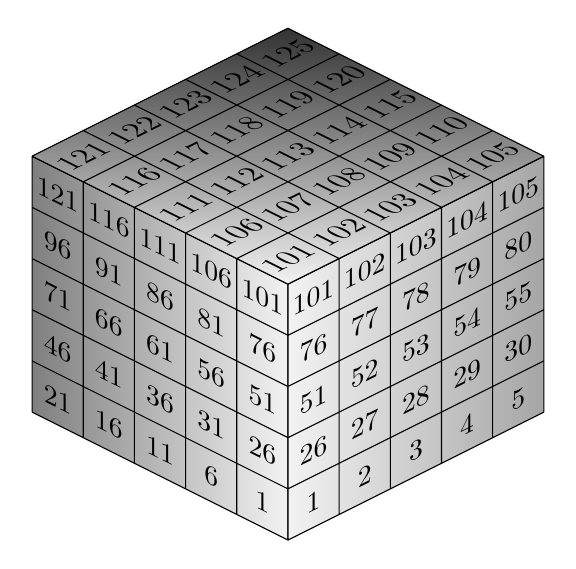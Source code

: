 \begin{tikzpicture}[scale=0.65]%[every node/.style={minimum size=1cm},on grid]
\newcommand*{\height}{5}
\newcommand*{\width}{5}
\begin{scope}[every node/.append style={yslant=-0.5},yslant=-0.5]
  \shade[right color=gray!10, left color=black!50] (0,0) rectangle +(\width,\height);

  \foreach \x in {1,...,\width}
    \foreach \y in {1,...,\height}
    {
        \node at (-0.5 + \x, -0.5 + \y) {\pgfmathtruncatemacro\result{21-5*(\x-1)+25*(\y-1)}$\result$};
    }
  \draw (0,0) grid (\height,\width);
\end{scope}
\begin{scope}[every node/.append style={yslant=0.5},yslant=0.5]
  \shade[right color=gray!70,left color=gray!10] (\width,-\height) rectangle +(\height,\width);
    \foreach \x in {1,...,\width}
    \foreach \y in {1,...,\height}
    {
        \node at (\width - 0.5 + \x, -\height + -0.5 + \y) {\pgfmathtruncatemacro\result{1 + 1*(\x-1)+25*(\y-1)}$\result$};
    }

  \draw (\width,-\height) grid (2*\width,0);
\end{scope}
\begin{scope}[every node/.append style={
    yslant=0.5,xslant=-1},yslant=0.5,xslant=-1
  ]
  \shade[bottom color=gray!10, top color=black!80] (2*\width,\height) rectangle +(-\width,-\height);

    \foreach \x in {1,...,\width}
    \foreach \y in {1,...,\height}
    {
        \node at (\width - 0.5 + \x, -0.5 + \y) {\pgfmathtruncatemacro\result{101 + 1*(\x-1)+5*(\y-1)}$\result$};
    }

  \draw (\width,0) grid (2*\width,\height);
\end{scope}
\end{tikzpicture}
